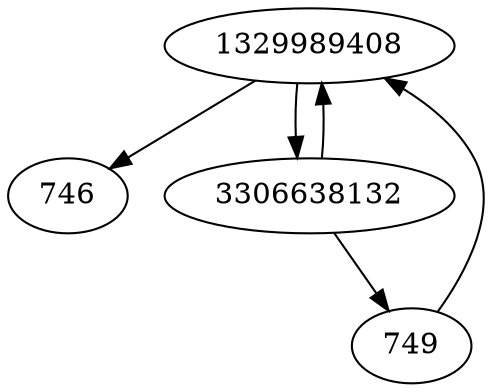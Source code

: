 strict digraph  {
1329989408;
746;
3306638132;
749;
1329989408 -> 746;
1329989408 -> 3306638132;
3306638132 -> 749;
3306638132 -> 1329989408;
749 -> 1329989408;
}
